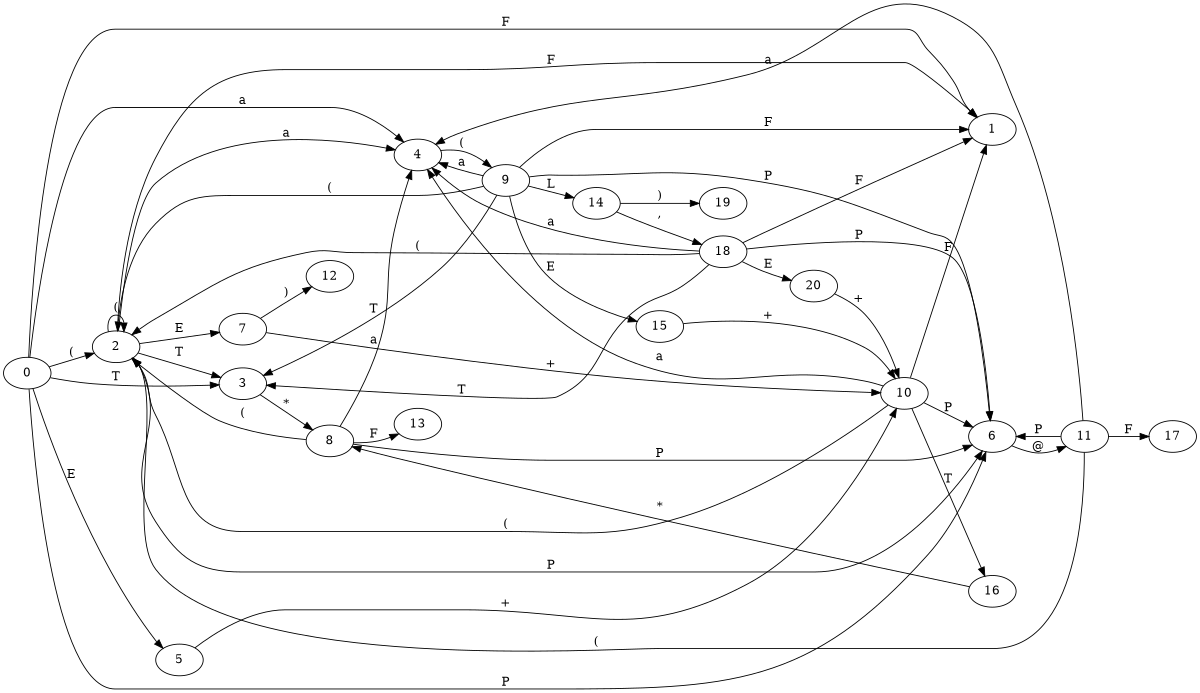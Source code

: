 digraph {
	rankdir=LR size="8,5"
	0 -> 1 [label=F]
	0 -> 2 [label="("]
	0 -> 3 [label=T]
	0 -> 4 [label=a]
	0 -> 5 [label=E]
	0 -> 6 [label=P]
	2 -> 1 [label=F]
	2 -> 2 [label="("]
	2 -> 3 [label=T]
	2 -> 4 [label=a]
	2 -> 7 [label=E]
	2 -> 6 [label=P]
	3 -> 8 [label="*"]
	4 -> 9 [label="("]
	5 -> 10 [label="+"]
	6 -> 11 [label="@"]
	7 -> 10 [label="+"]
	7 -> 12 [label=")"]
	8 -> 13 [label=F]
	8 -> 2 [label="("]
	8 -> 4 [label=a]
	8 -> 6 [label=P]
	9 -> 1 [label=F]
	9 -> 2 [label="("]
	9 -> 3 [label=T]
	9 -> 14 [label=L]
	9 -> 4 [label=a]
	9 -> 15 [label=E]
	9 -> 6 [label=P]
	10 -> 1 [label=F]
	10 -> 2 [label="("]
	10 -> 16 [label=T]
	10 -> 4 [label=a]
	10 -> 6 [label=P]
	11 -> 17 [label=F]
	11 -> 2 [label="("]
	11 -> 4 [label=a]
	11 -> 6 [label=P]
	14 -> 18 [label=","]
	14 -> 19 [label=")"]
	15 -> 10 [label="+"]
	16 -> 8 [label="*"]
	18 -> 1 [label=F]
	18 -> 2 [label="("]
	18 -> 3 [label=T]
	18 -> 4 [label=a]
	18 -> 20 [label=E]
	18 -> 6 [label=P]
	20 -> 10 [label="+"]
}
